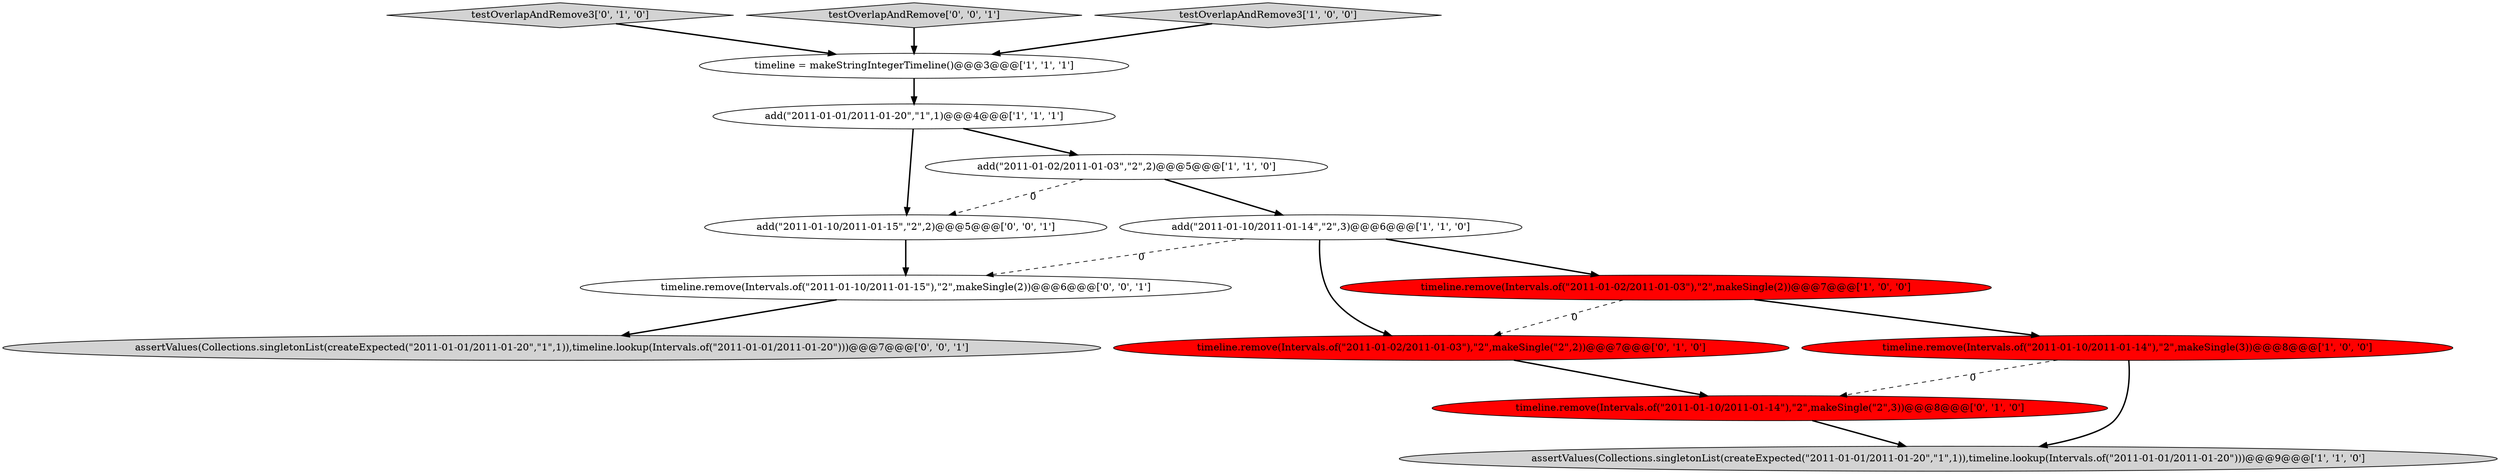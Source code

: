 digraph {
13 [style = filled, label = "add(\"2011-01-10/2011-01-15\",\"2\",2)@@@5@@@['0', '0', '1']", fillcolor = white, shape = ellipse image = "AAA0AAABBB3BBB"];
4 [style = filled, label = "add(\"2011-01-02/2011-01-03\",\"2\",2)@@@5@@@['1', '1', '0']", fillcolor = white, shape = ellipse image = "AAA0AAABBB1BBB"];
9 [style = filled, label = "testOverlapAndRemove3['0', '1', '0']", fillcolor = lightgray, shape = diamond image = "AAA0AAABBB2BBB"];
8 [style = filled, label = "timeline.remove(Intervals.of(\"2011-01-02/2011-01-03\"),\"2\",makeSingle(\"2\",2))@@@7@@@['0', '1', '0']", fillcolor = red, shape = ellipse image = "AAA1AAABBB2BBB"];
6 [style = filled, label = "timeline.remove(Intervals.of(\"2011-01-10/2011-01-14\"),\"2\",makeSingle(3))@@@8@@@['1', '0', '0']", fillcolor = red, shape = ellipse image = "AAA1AAABBB1BBB"];
12 [style = filled, label = "testOverlapAndRemove['0', '0', '1']", fillcolor = lightgray, shape = diamond image = "AAA0AAABBB3BBB"];
1 [style = filled, label = "timeline.remove(Intervals.of(\"2011-01-02/2011-01-03\"),\"2\",makeSingle(2))@@@7@@@['1', '0', '0']", fillcolor = red, shape = ellipse image = "AAA1AAABBB1BBB"];
14 [style = filled, label = "assertValues(Collections.singletonList(createExpected(\"2011-01-01/2011-01-20\",\"1\",1)),timeline.lookup(Intervals.of(\"2011-01-01/2011-01-20\")))@@@7@@@['0', '0', '1']", fillcolor = lightgray, shape = ellipse image = "AAA0AAABBB3BBB"];
10 [style = filled, label = "timeline.remove(Intervals.of(\"2011-01-10/2011-01-14\"),\"2\",makeSingle(\"2\",3))@@@8@@@['0', '1', '0']", fillcolor = red, shape = ellipse image = "AAA1AAABBB2BBB"];
7 [style = filled, label = "assertValues(Collections.singletonList(createExpected(\"2011-01-01/2011-01-20\",\"1\",1)),timeline.lookup(Intervals.of(\"2011-01-01/2011-01-20\")))@@@9@@@['1', '1', '0']", fillcolor = lightgray, shape = ellipse image = "AAA0AAABBB1BBB"];
5 [style = filled, label = "add(\"2011-01-10/2011-01-14\",\"2\",3)@@@6@@@['1', '1', '0']", fillcolor = white, shape = ellipse image = "AAA0AAABBB1BBB"];
11 [style = filled, label = "timeline.remove(Intervals.of(\"2011-01-10/2011-01-15\"),\"2\",makeSingle(2))@@@6@@@['0', '0', '1']", fillcolor = white, shape = ellipse image = "AAA0AAABBB3BBB"];
2 [style = filled, label = "add(\"2011-01-01/2011-01-20\",\"1\",1)@@@4@@@['1', '1', '1']", fillcolor = white, shape = ellipse image = "AAA0AAABBB1BBB"];
3 [style = filled, label = "testOverlapAndRemove3['1', '0', '0']", fillcolor = lightgray, shape = diamond image = "AAA0AAABBB1BBB"];
0 [style = filled, label = "timeline = makeStringIntegerTimeline()@@@3@@@['1', '1', '1']", fillcolor = white, shape = ellipse image = "AAA0AAABBB1BBB"];
5->1 [style = bold, label=""];
5->8 [style = bold, label=""];
8->10 [style = bold, label=""];
1->8 [style = dashed, label="0"];
6->10 [style = dashed, label="0"];
1->6 [style = bold, label=""];
9->0 [style = bold, label=""];
6->7 [style = bold, label=""];
4->13 [style = dashed, label="0"];
5->11 [style = dashed, label="0"];
11->14 [style = bold, label=""];
2->4 [style = bold, label=""];
4->5 [style = bold, label=""];
10->7 [style = bold, label=""];
13->11 [style = bold, label=""];
12->0 [style = bold, label=""];
3->0 [style = bold, label=""];
0->2 [style = bold, label=""];
2->13 [style = bold, label=""];
}
